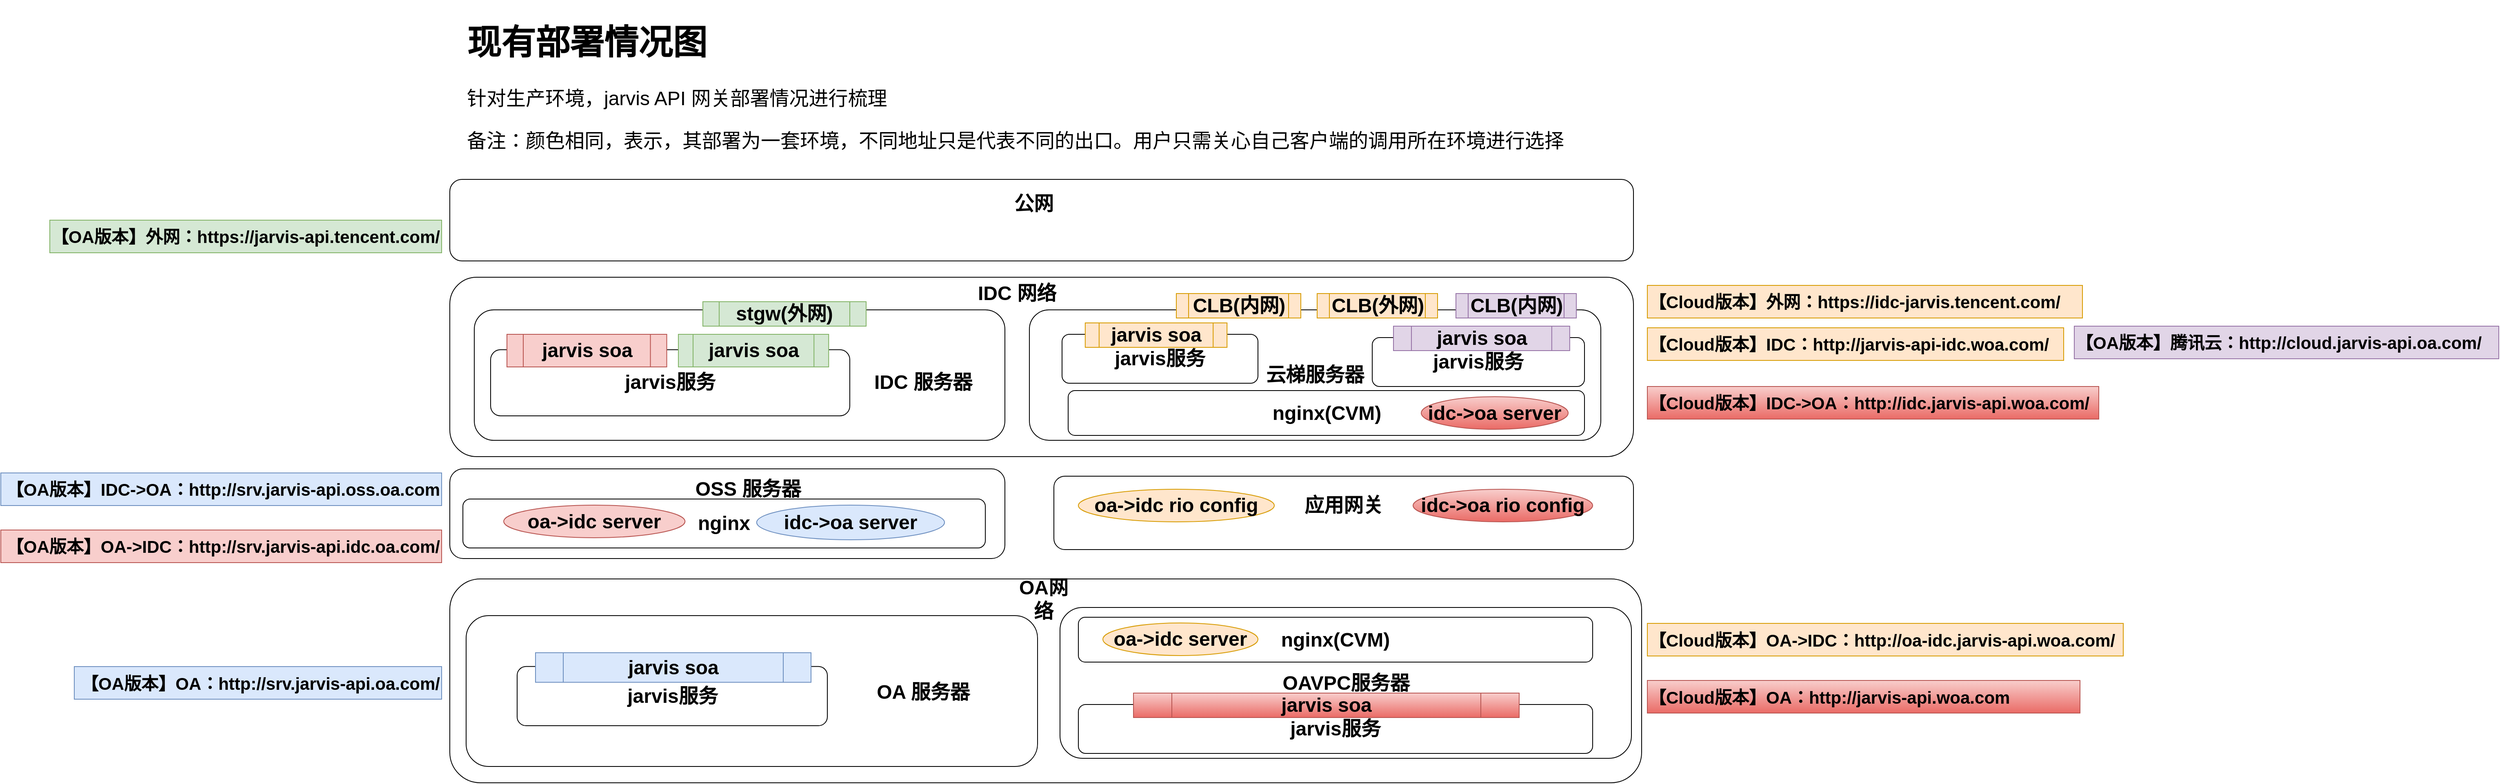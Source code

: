 <mxfile version="14.2.9" type="github">
  <diagram name="Page-1" id="822b0af5-4adb-64df-f703-e8dfc1f81529">
    <mxGraphModel dx="4570" dy="2173" grid="1" gridSize="10" guides="1" tooltips="1" connect="1" arrows="1" fold="1" page="1" pageScale="1" pageWidth="1100" pageHeight="850" background="#ffffff" math="0" shadow="0">
      <root>
        <mxCell id="0" />
        <mxCell id="1" parent="0" />
        <mxCell id="yoNtMCAK0_c3tLPSvV1g-1" value="" style="rounded=1;whiteSpace=wrap;html=1;fontSize=24;fontStyle=1" parent="1" vertex="1">
          <mxGeometry x="-880" y="-300" width="1450" height="220" as="geometry" />
        </mxCell>
        <mxCell id="yoNtMCAK0_c3tLPSvV1g-2" value="" style="rounded=1;whiteSpace=wrap;html=1;fontSize=24;fontStyle=1" parent="1" vertex="1">
          <mxGeometry x="-880" y="70" width="1460" height="250" as="geometry" />
        </mxCell>
        <mxCell id="yoNtMCAK0_c3tLPSvV1g-3" value="IDC 网络" style="text;html=1;strokeColor=none;fillColor=none;align=center;verticalAlign=middle;whiteSpace=wrap;rounded=0;fontSize=24;fontStyle=1" parent="1" vertex="1">
          <mxGeometry x="-270" y="-290" width="170" height="20" as="geometry" />
        </mxCell>
        <mxCell id="yoNtMCAK0_c3tLPSvV1g-4" value="OA网络" style="text;html=1;strokeColor=none;fillColor=none;align=center;verticalAlign=middle;whiteSpace=wrap;rounded=0;fontSize=24;fontStyle=1" parent="1" vertex="1">
          <mxGeometry x="-195" y="85" width="85" height="20" as="geometry" />
        </mxCell>
        <mxCell id="yoNtMCAK0_c3tLPSvV1g-18" value="" style="rounded=1;whiteSpace=wrap;html=1;fontSize=24;fontStyle=1" parent="1" vertex="1">
          <mxGeometry x="-850" y="-260" width="650" height="160" as="geometry" />
        </mxCell>
        <mxCell id="yoNtMCAK0_c3tLPSvV1g-19" value="云梯服务器" style="rounded=1;whiteSpace=wrap;html=1;fontSize=24;fontStyle=1" parent="1" vertex="1">
          <mxGeometry x="-170" y="-260" width="700" height="160" as="geometry" />
        </mxCell>
        <mxCell id="yoNtMCAK0_c3tLPSvV1g-29" value="" style="group;fontSize=24;fontStyle=1" parent="1" vertex="1" connectable="0">
          <mxGeometry x="-130" y="-244" width="240" height="74" as="geometry" />
        </mxCell>
        <mxCell id="yoNtMCAK0_c3tLPSvV1g-27" value="jarvis服务" style="rounded=1;whiteSpace=wrap;html=1;fontSize=24;fontStyle=1" parent="yoNtMCAK0_c3tLPSvV1g-29" vertex="1">
          <mxGeometry y="14" width="240" height="60" as="geometry" />
        </mxCell>
        <mxCell id="yoNtMCAK0_c3tLPSvV1g-28" value="jarvis soa" style="shape=process;whiteSpace=wrap;html=1;backgroundOutline=1;fontSize=24;fillColor=#ffe6cc;strokeColor=#d79b00;fontStyle=1" parent="yoNtMCAK0_c3tLPSvV1g-29" vertex="1">
          <mxGeometry x="28.421" width="173.684" height="30" as="geometry" />
        </mxCell>
        <mxCell id="yoNtMCAK0_c3tLPSvV1g-30" value="" style="group;fontSize=24;fontStyle=1" parent="1" vertex="1" connectable="0">
          <mxGeometry x="-890" y="-230" width="480" height="100" as="geometry" />
        </mxCell>
        <mxCell id="yoNtMCAK0_c3tLPSvV1g-23" value="jarvis服务" style="rounded=1;whiteSpace=wrap;html=1;fontSize=24;fontStyle=1" parent="yoNtMCAK0_c3tLPSvV1g-30" vertex="1">
          <mxGeometry x="60" y="18.92" width="440" height="81.08" as="geometry" />
        </mxCell>
        <mxCell id="yoNtMCAK0_c3tLPSvV1g-26" value="jarvis soa" style="shape=process;whiteSpace=wrap;html=1;backgroundOutline=1;fontSize=24;fillColor=#f8cecc;strokeColor=#b85450;fontStyle=1" parent="yoNtMCAK0_c3tLPSvV1g-30" vertex="1">
          <mxGeometry x="80" width="195.76" height="40" as="geometry" />
        </mxCell>
        <mxCell id="yoNtMCAK0_c3tLPSvV1g-35" value="jarvis soa" style="shape=process;whiteSpace=wrap;html=1;backgroundOutline=1;fontSize=24;fillColor=#d5e8d4;strokeColor=#82b366;fontStyle=1" parent="yoNtMCAK0_c3tLPSvV1g-30" vertex="1">
          <mxGeometry x="290" width="184.12" height="40" as="geometry" />
        </mxCell>
        <mxCell id="yoNtMCAK0_c3tLPSvV1g-32" value="CLB(内网)" style="shape=process;whiteSpace=wrap;html=1;backgroundOutline=1;fontSize=24;fillColor=#ffe6cc;strokeColor=#d79b00;fontStyle=1" parent="1" vertex="1">
          <mxGeometry x="10" y="-280" width="152.5" height="30" as="geometry" />
        </mxCell>
        <mxCell id="yoNtMCAK0_c3tLPSvV1g-33" value="CLB(外网)" style="shape=process;whiteSpace=wrap;html=1;backgroundOutline=1;fontSize=24;fillColor=#ffe6cc;strokeColor=#d79b00;fontStyle=1" parent="1" vertex="1">
          <mxGeometry x="182.5" y="-280" width="147.5" height="30" as="geometry" />
        </mxCell>
        <mxCell id="yoNtMCAK0_c3tLPSvV1g-36" value="" style="group;fontSize=24;fontStyle=1" parent="1" vertex="1" connectable="0">
          <mxGeometry x="260" y="-240" width="250" height="74" as="geometry" />
        </mxCell>
        <mxCell id="yoNtMCAK0_c3tLPSvV1g-37" value="jarvis服务" style="rounded=1;whiteSpace=wrap;html=1;fontSize=24;fontStyle=1" parent="yoNtMCAK0_c3tLPSvV1g-36" vertex="1">
          <mxGeometry x="-10" y="14" width="260" height="60" as="geometry" />
        </mxCell>
        <mxCell id="yoNtMCAK0_c3tLPSvV1g-38" value="jarvis soa" style="shape=process;whiteSpace=wrap;html=1;backgroundOutline=1;fontSize=24;fillColor=#e1d5e7;strokeColor=#9673a6;fontStyle=1" parent="yoNtMCAK0_c3tLPSvV1g-36" vertex="1">
          <mxGeometry x="16" width="215.909" height="30" as="geometry" />
        </mxCell>
        <mxCell id="yoNtMCAK0_c3tLPSvV1g-39" value="CLB(内网)" style="shape=process;whiteSpace=wrap;html=1;backgroundOutline=1;fontSize=24;fillColor=#e1d5e7;strokeColor=#9673a6;fontStyle=1" parent="1" vertex="1">
          <mxGeometry x="352.5" y="-280" width="147.5" height="30" as="geometry" />
        </mxCell>
        <mxCell id="yoNtMCAK0_c3tLPSvV1g-41" value="nginx(CVM)" style="rounded=1;whiteSpace=wrap;html=1;fontSize=24;fontStyle=1" parent="1" vertex="1">
          <mxGeometry x="-122.5" y="-161" width="632.5" height="55" as="geometry" />
        </mxCell>
        <mxCell id="yoNtMCAK0_c3tLPSvV1g-44" value="OAVPC服务器" style="rounded=1;whiteSpace=wrap;html=1;fontSize=24;fontStyle=1" parent="1" vertex="1">
          <mxGeometry x="-132.5" y="105" width="700" height="185" as="geometry" />
        </mxCell>
        <mxCell id="yoNtMCAK0_c3tLPSvV1g-46" value="nginx(CVM)" style="rounded=1;whiteSpace=wrap;html=1;fontSize=24;fontStyle=1" parent="1" vertex="1">
          <mxGeometry x="-110" y="117" width="630" height="55" as="geometry" />
        </mxCell>
        <mxCell id="yoNtMCAK0_c3tLPSvV1g-48" value="" style="group;fontSize=24;fontStyle=1" parent="1" vertex="1" connectable="0">
          <mxGeometry x="-110" y="210" width="630" height="74" as="geometry" />
        </mxCell>
        <mxCell id="yoNtMCAK0_c3tLPSvV1g-49" value="jarvis服务" style="rounded=1;whiteSpace=wrap;html=1;fontSize=24;fontStyle=1" parent="yoNtMCAK0_c3tLPSvV1g-48" vertex="1">
          <mxGeometry y="14" width="630" height="60" as="geometry" />
        </mxCell>
        <mxCell id="yoNtMCAK0_c3tLPSvV1g-50" value="jarvis soa" style="shape=process;whiteSpace=wrap;html=1;backgroundOutline=1;fontSize=24;gradientColor=#ea6b66;fillColor=#f8cecc;strokeColor=#b85450;fontStyle=1" parent="yoNtMCAK0_c3tLPSvV1g-48" vertex="1">
          <mxGeometry x="67.5" width="472.5" height="30" as="geometry" />
        </mxCell>
        <mxCell id="yoNtMCAK0_c3tLPSvV1g-51" value="" style="group;fontSize=24;fontStyle=1" parent="1" vertex="1" connectable="0">
          <mxGeometry x="-140" y="-56" width="710" height="90" as="geometry" />
        </mxCell>
        <mxCell id="yoNtMCAK0_c3tLPSvV1g-15" value="" style="rounded=1;whiteSpace=wrap;html=1;fontSize=24;fontStyle=1" parent="yoNtMCAK0_c3tLPSvV1g-51" vertex="1">
          <mxGeometry width="710" height="90" as="geometry" />
        </mxCell>
        <mxCell id="yoNtMCAK0_c3tLPSvV1g-16" value="应用网关" style="text;html=1;strokeColor=none;fillColor=none;align=center;verticalAlign=middle;whiteSpace=wrap;rounded=0;fontSize=24;fontStyle=1" parent="yoNtMCAK0_c3tLPSvV1g-51" vertex="1">
          <mxGeometry x="299.12" y="24" width="111.759" height="24" as="geometry" />
        </mxCell>
        <mxCell id="yoNtMCAK0_c3tLPSvV1g-86" value="oa-&amp;gt;idc rio config" style="ellipse;whiteSpace=wrap;html=1;fontSize=24;fillColor=#ffe6cc;strokeColor=#d79b00;fontStyle=1" parent="yoNtMCAK0_c3tLPSvV1g-51" vertex="1">
          <mxGeometry x="30" y="16" width="240" height="40" as="geometry" />
        </mxCell>
        <mxCell id="yoNtMCAK0_c3tLPSvV1g-88" value="idc-&amp;gt;oa rio config" style="ellipse;whiteSpace=wrap;html=1;fontSize=24;fillColor=#f8cecc;strokeColor=#b85450;gradientColor=#ea6b66;fontStyle=1" parent="yoNtMCAK0_c3tLPSvV1g-51" vertex="1">
          <mxGeometry x="440" y="16" width="220" height="40" as="geometry" />
        </mxCell>
        <mxCell id="yoNtMCAK0_c3tLPSvV1g-52" value="" style="rounded=1;whiteSpace=wrap;html=1;fontSize=24;fontStyle=1" parent="1" vertex="1">
          <mxGeometry x="-860" y="115" width="700" height="185" as="geometry" />
        </mxCell>
        <mxCell id="yoNtMCAK0_c3tLPSvV1g-55" value="" style="group;fontSize=24;fontStyle=1" parent="1" vertex="1" connectable="0">
          <mxGeometry x="-880" y="-55" width="680" height="100" as="geometry" />
        </mxCell>
        <mxCell id="yoNtMCAK0_c3tLPSvV1g-11" value="" style="rounded=1;whiteSpace=wrap;html=1;fontSize=24;fontStyle=1" parent="yoNtMCAK0_c3tLPSvV1g-55" vertex="1">
          <mxGeometry y="-10" width="680" height="110" as="geometry" />
        </mxCell>
        <mxCell id="yoNtMCAK0_c3tLPSvV1g-61" value="OSS 服务器" style="text;html=1;strokeColor=none;fillColor=none;align=center;verticalAlign=middle;whiteSpace=wrap;rounded=0;fontSize=24;fontStyle=1" parent="yoNtMCAK0_c3tLPSvV1g-55" vertex="1">
          <mxGeometry x="281.36" y="5" width="168.64" height="20" as="geometry" />
        </mxCell>
        <mxCell id="yoNtMCAK0_c3tLPSvV1g-62" value="" style="group;fontSize=24;fontStyle=1" parent="yoNtMCAK0_c3tLPSvV1g-55" vertex="1" connectable="0">
          <mxGeometry x="146.039" y="27" width="510" height="60" as="geometry" />
        </mxCell>
        <mxCell id="yoNtMCAK0_c3tLPSvV1g-12" value="OSS" style="text;html=1;strokeColor=none;fillColor=none;align=center;verticalAlign=middle;whiteSpace=wrap;rounded=0;fontSize=24;fontStyle=1" parent="yoNtMCAK0_c3tLPSvV1g-62" vertex="1">
          <mxGeometry x="279.371" y="10" width="108.556" height="20" as="geometry" />
        </mxCell>
        <mxCell id="yoNtMCAK0_c3tLPSvV1g-57" value="nginx" style="rounded=1;whiteSpace=wrap;html=1;fontSize=24;fontStyle=1" parent="yoNtMCAK0_c3tLPSvV1g-62" vertex="1">
          <mxGeometry x="-130" width="640" height="60" as="geometry" />
        </mxCell>
        <mxCell id="yoNtMCAK0_c3tLPSvV1g-59" value="oa-&amp;gt;idc server" style="ellipse;whiteSpace=wrap;html=1;fontSize=24;fillColor=#f8cecc;strokeColor=#b85450;fontStyle=1" parent="yoNtMCAK0_c3tLPSvV1g-62" vertex="1">
          <mxGeometry x="-80" y="7.5" width="222.09" height="40" as="geometry" />
        </mxCell>
        <mxCell id="yoNtMCAK0_c3tLPSvV1g-60" value="idc-&amp;gt;oa server" style="ellipse;whiteSpace=wrap;html=1;fontSize=24;fillColor=#dae8fc;strokeColor=#6c8ebf;fontStyle=1" parent="yoNtMCAK0_c3tLPSvV1g-62" vertex="1">
          <mxGeometry x="229.88" y="7.5" width="230.12" height="42.5" as="geometry" />
        </mxCell>
        <mxCell id="yoNtMCAK0_c3tLPSvV1g-63" value="" style="group;fontSize=24;fontStyle=1" parent="1" vertex="1" connectable="0">
          <mxGeometry x="-797.5" y="160.5" width="380" height="89.5" as="geometry" />
        </mxCell>
        <mxCell id="yoNtMCAK0_c3tLPSvV1g-64" value="jarvis服务" style="rounded=1;whiteSpace=wrap;html=1;fontSize=24;fontStyle=1" parent="yoNtMCAK0_c3tLPSvV1g-63" vertex="1">
          <mxGeometry y="16.932" width="380" height="72.568" as="geometry" />
        </mxCell>
        <mxCell id="yoNtMCAK0_c3tLPSvV1g-65" value="jarvis soa" style="shape=process;whiteSpace=wrap;html=1;backgroundOutline=1;fontSize=24;fillColor=#dae8fc;strokeColor=#6c8ebf;fontStyle=1" parent="yoNtMCAK0_c3tLPSvV1g-63" vertex="1">
          <mxGeometry x="22.5" width="337.5" height="36.284" as="geometry" />
        </mxCell>
        <mxCell id="yoNtMCAK0_c3tLPSvV1g-67" value="" style="group;fontSize=24;fontStyle=1" parent="1" vertex="1" connectable="0">
          <mxGeometry x="-880" y="-420" width="1450" height="100" as="geometry" />
        </mxCell>
        <mxCell id="yoNtMCAK0_c3tLPSvV1g-9" value="" style="rounded=1;whiteSpace=wrap;html=1;fontSize=24;fontStyle=1" parent="yoNtMCAK0_c3tLPSvV1g-67" vertex="1">
          <mxGeometry width="1450.0" height="100" as="geometry" />
        </mxCell>
        <mxCell id="yoNtMCAK0_c3tLPSvV1g-10" value="公网" style="text;html=1;strokeColor=none;fillColor=none;align=center;verticalAlign=middle;whiteSpace=wrap;rounded=0;fontSize=24;fontStyle=1" parent="yoNtMCAK0_c3tLPSvV1g-67" vertex="1">
          <mxGeometry x="672.5" y="20" width="85" height="20" as="geometry" />
        </mxCell>
        <mxCell id="yoNtMCAK0_c3tLPSvV1g-69" value="&lt;h1 style=&quot;font-size: 21px;&quot;&gt;&lt;span style=&quot;font-size: 21px;&quot;&gt;【OA版本】外网：https://jarvis-api.tencent.com/&lt;/span&gt;&lt;/h1&gt;" style="text;html=1;strokeColor=#82b366;fillColor=#d5e8d4;align=right;verticalAlign=middle;whiteSpace=wrap;rounded=0;fontSize=21;fontStyle=1" parent="1" vertex="1">
          <mxGeometry x="-1370" y="-370" width="480" height="40" as="geometry" />
        </mxCell>
        <mxCell id="yoNtMCAK0_c3tLPSvV1g-70" value="&lt;h1 style=&quot;font-size: 21px;&quot;&gt;&lt;span style=&quot;font-size: 21px;&quot;&gt;【OA版本】IDC-&amp;gt;OA：http://srv.jarvis-api.oss.oa.com&lt;/span&gt;&lt;br style=&quot;font-size: 21px;&quot;&gt;&lt;/h1&gt;" style="text;html=1;strokeColor=#6c8ebf;fillColor=#dae8fc;align=right;verticalAlign=middle;whiteSpace=wrap;rounded=0;fontSize=21;fontStyle=1" parent="1" vertex="1">
          <mxGeometry x="-1430" y="-60" width="540" height="40" as="geometry" />
        </mxCell>
        <mxCell id="yoNtMCAK0_c3tLPSvV1g-71" value="&lt;h1 style=&quot;font-size: 21px;&quot;&gt;&lt;span style=&quot;font-size: 21px;&quot;&gt;【OA版本】OA-&amp;gt;IDC：http://srv.jarvis-api.idc.oa.com/&lt;/span&gt;&lt;br style=&quot;font-size: 21px;&quot;&gt;&lt;/h1&gt;" style="text;html=1;strokeColor=#b85450;fillColor=#f8cecc;align=right;verticalAlign=middle;whiteSpace=wrap;rounded=0;fontSize=21;fontStyle=1" parent="1" vertex="1">
          <mxGeometry x="-1430" y="10" width="540" height="40" as="geometry" />
        </mxCell>
        <mxCell id="yoNtMCAK0_c3tLPSvV1g-72" value="&lt;h1 style=&quot;font-size: 21px;&quot;&gt;&lt;span style=&quot;font-size: 21px;&quot;&gt;【OA版本】OA：http://srv.jarvis-api.oa.com/&lt;/span&gt;&lt;br style=&quot;font-size: 21px;&quot;&gt;&lt;/h1&gt;" style="text;html=1;strokeColor=#6c8ebf;fillColor=#dae8fc;align=right;verticalAlign=middle;whiteSpace=wrap;rounded=0;fontSize=21;fontStyle=1" parent="1" vertex="1">
          <mxGeometry x="-1340" y="177.5" width="450" height="40" as="geometry" />
        </mxCell>
        <mxCell id="yoNtMCAK0_c3tLPSvV1g-73" value="&lt;h1 style=&quot;font-size: 21px;&quot;&gt;&lt;span style=&quot;font-size: 21px;&quot;&gt;【Cloud版本】OA-&amp;gt;IDC：http://oa-idc.jarvis-api.woa.com/&lt;/span&gt;&lt;br style=&quot;font-size: 21px;&quot;&gt;&lt;/h1&gt;" style="text;html=1;strokeColor=#d79b00;fillColor=#ffe6cc;align=left;verticalAlign=middle;whiteSpace=wrap;rounded=0;fontSize=21;fontStyle=1" parent="1" vertex="1">
          <mxGeometry x="587" y="124.5" width="583" height="40" as="geometry" />
        </mxCell>
        <mxCell id="yoNtMCAK0_c3tLPSvV1g-74" value="&lt;h1 style=&quot;font-size: 21px;&quot;&gt;&lt;span style=&quot;font-size: 21px;&quot;&gt;【Cloud版本】OA：http://jarvis-api.woa.com&lt;/span&gt;&lt;br style=&quot;font-size: 21px;&quot;&gt;&lt;/h1&gt;" style="text;html=1;strokeColor=#b85450;fillColor=#f8cecc;align=left;verticalAlign=middle;whiteSpace=wrap;rounded=0;fontSize=21;gradientColor=#ea6b66;fontStyle=1" parent="1" vertex="1">
          <mxGeometry x="587" y="194.5" width="530" height="40" as="geometry" />
        </mxCell>
        <mxCell id="yoNtMCAK0_c3tLPSvV1g-75" value="&lt;h1 style=&quot;font-size: 21px;&quot;&gt;&lt;span style=&quot;font-size: 21px;&quot;&gt;【Cloud版本】IDC-&amp;gt;OA：http://idc.jarvis-api.woa.com/&lt;/span&gt;&lt;br style=&quot;font-size: 21px;&quot;&gt;&lt;/h1&gt;" style="text;html=1;strokeColor=#b85450;fillColor=#f8cecc;align=left;verticalAlign=middle;whiteSpace=wrap;rounded=0;fontSize=21;gradientColor=#ea6b66;fontStyle=1" parent="1" vertex="1">
          <mxGeometry x="587" y="-166" width="553" height="40" as="geometry" />
        </mxCell>
        <mxCell id="yoNtMCAK0_c3tLPSvV1g-76" value="&lt;h1 style=&quot;font-size: 21px;&quot;&gt;&lt;span style=&quot;font-size: 21px;&quot;&gt;【Cloud版本】IDC：http://jarvis-api-idc.woa.com/&lt;/span&gt;&lt;br style=&quot;font-size: 21px;&quot;&gt;&lt;/h1&gt;" style="text;html=1;strokeColor=#d79b00;fillColor=#ffe6cc;align=left;verticalAlign=middle;whiteSpace=wrap;rounded=0;fontSize=21;fontStyle=1" parent="1" vertex="1">
          <mxGeometry x="587" y="-238" width="510" height="40" as="geometry" />
        </mxCell>
        <mxCell id="yoNtMCAK0_c3tLPSvV1g-77" value="&lt;h1 style=&quot;font-size: 21px;&quot;&gt;&lt;span style=&quot;font-size: 21px;&quot;&gt;【Cloud版本】外网：https://idc-jarvis.tencent.com/&lt;/span&gt;&lt;br style=&quot;font-size: 21px;&quot;&gt;&lt;/h1&gt;" style="text;html=1;strokeColor=#d79b00;fillColor=#ffe6cc;align=left;verticalAlign=middle;whiteSpace=wrap;rounded=0;fontSize=21;fontStyle=1" parent="1" vertex="1">
          <mxGeometry x="587" y="-290" width="533" height="40" as="geometry" />
        </mxCell>
        <mxCell id="yoNtMCAK0_c3tLPSvV1g-78" value="&lt;h1 style=&quot;font-size: 21px;&quot;&gt;&lt;span style=&quot;font-size: 21px;&quot;&gt;【OA版本】腾讯云：http://cloud.jarvis-api.oa.com/&lt;/span&gt;&lt;br style=&quot;font-size: 21px;&quot;&gt;&lt;/h1&gt;" style="text;html=1;strokeColor=#9673a6;fillColor=#e1d5e7;align=left;verticalAlign=middle;whiteSpace=wrap;rounded=0;fontSize=21;fontStyle=1" parent="1" vertex="1">
          <mxGeometry x="1110" y="-240" width="520" height="40" as="geometry" />
        </mxCell>
        <mxCell id="yoNtMCAK0_c3tLPSvV1g-79" style="edgeStyle=orthogonalEdgeStyle;rounded=0;orthogonalLoop=1;jettySize=auto;html=1;exitX=0.5;exitY=1;exitDx=0;exitDy=0;fontSize=21;align=left;fontStyle=1" parent="1" source="yoNtMCAK0_c3tLPSvV1g-75" target="yoNtMCAK0_c3tLPSvV1g-75" edge="1">
          <mxGeometry relative="1" as="geometry" />
        </mxCell>
        <mxCell id="yoNtMCAK0_c3tLPSvV1g-89" value="oa-&amp;gt;idc server" style="ellipse;whiteSpace=wrap;html=1;fontSize=24;fillColor=#ffe6cc;strokeColor=#d79b00;fontStyle=1" parent="1" vertex="1">
          <mxGeometry x="-80" y="124" width="190" height="40" as="geometry" />
        </mxCell>
        <mxCell id="yoNtMCAK0_c3tLPSvV1g-92" value="idc-&amp;gt;oa server" style="ellipse;whiteSpace=wrap;html=1;fontSize=24;fillColor=#f8cecc;strokeColor=#b85450;gradientColor=#ea6b66;fontStyle=1" parent="1" vertex="1">
          <mxGeometry x="310" y="-153.5" width="180" height="40" as="geometry" />
        </mxCell>
        <mxCell id="yoNtMCAK0_c3tLPSvV1g-94" style="edgeStyle=orthogonalEdgeStyle;rounded=0;orthogonalLoop=1;jettySize=auto;html=1;exitX=0.5;exitY=1;exitDx=0;exitDy=0;fontSize=21;align=left;fontStyle=1" parent="1" source="yoNtMCAK0_c3tLPSvV1g-74" target="yoNtMCAK0_c3tLPSvV1g-74" edge="1">
          <mxGeometry relative="1" as="geometry" />
        </mxCell>
        <mxCell id="yoNtMCAK0_c3tLPSvV1g-96" value="&lt;h1&gt;现有部署情况图&lt;/h1&gt;&lt;p style=&quot;font-size: 24px&quot;&gt;&lt;font style=&quot;font-size: 24px&quot;&gt;针对生产环境，jarvis API 网关部署情况进行梳理&lt;/font&gt;&lt;/p&gt;&lt;p style=&quot;font-size: 24px&quot;&gt;&lt;font style=&quot;font-size: 24px&quot;&gt;备注：颜色相同，表示，其部署为一套环境，不同地址只是代表不同的出口。用户只需关心自己客户端的调用所在环境进行选择&lt;/font&gt;&lt;/p&gt;" style="text;html=1;strokeColor=none;fillColor=none;spacing=5;spacingTop=-20;whiteSpace=wrap;overflow=hidden;rounded=0;fontSize=21;" parent="1" vertex="1">
          <mxGeometry x="-864" y="-630" width="1460" height="200" as="geometry" />
        </mxCell>
        <mxCell id="GjJPIehkcqfWd4aiCNTC-1" value="stgw(外网)" style="shape=process;whiteSpace=wrap;html=1;backgroundOutline=1;fontSize=24;fillColor=#d5e8d4;strokeColor=#82b366;fontStyle=1" vertex="1" parent="1">
          <mxGeometry x="-570" y="-270" width="200" height="30" as="geometry" />
        </mxCell>
        <mxCell id="GjJPIehkcqfWd4aiCNTC-2" value="IDC 服务器" style="text;html=1;strokeColor=none;fillColor=none;align=center;verticalAlign=middle;whiteSpace=wrap;rounded=0;fontSize=24;fontStyle=1" vertex="1" parent="1">
          <mxGeometry x="-380" y="-181" width="160" height="20" as="geometry" />
        </mxCell>
        <mxCell id="GjJPIehkcqfWd4aiCNTC-4" value="&lt;span style=&quot;&quot;&gt;OA 服务器&lt;/span&gt;" style="text;html=1;strokeColor=none;fillColor=none;align=center;verticalAlign=middle;whiteSpace=wrap;rounded=0;fontSize=24;fontStyle=1" vertex="1" parent="1">
          <mxGeometry x="-390" y="197.5" width="180" height="22.5" as="geometry" />
        </mxCell>
      </root>
    </mxGraphModel>
  </diagram>
</mxfile>
